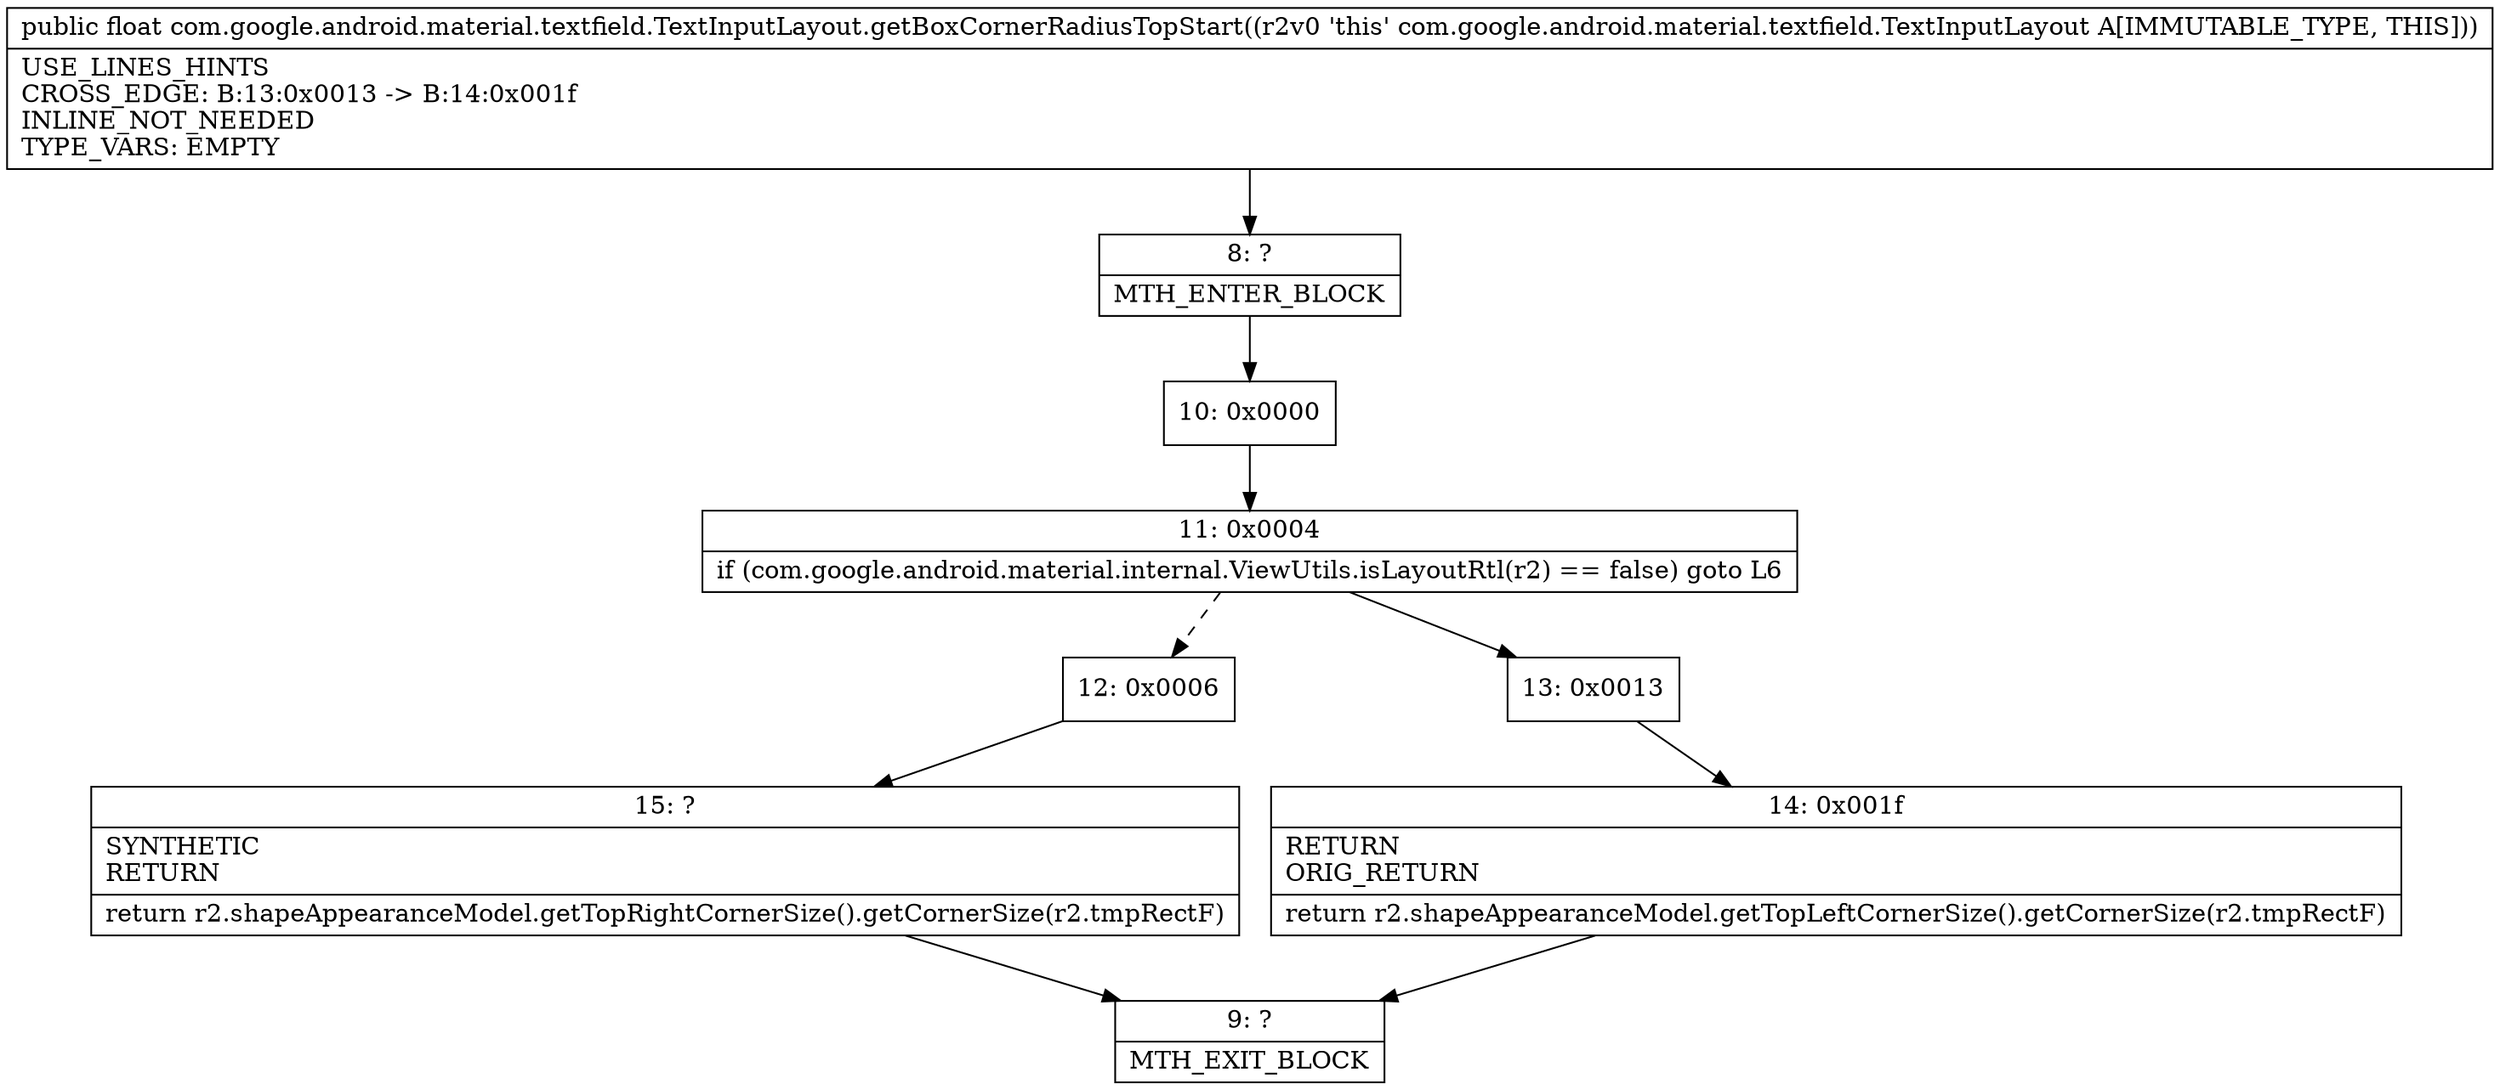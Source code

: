 digraph "CFG forcom.google.android.material.textfield.TextInputLayout.getBoxCornerRadiusTopStart()F" {
Node_8 [shape=record,label="{8\:\ ?|MTH_ENTER_BLOCK\l}"];
Node_10 [shape=record,label="{10\:\ 0x0000}"];
Node_11 [shape=record,label="{11\:\ 0x0004|if (com.google.android.material.internal.ViewUtils.isLayoutRtl(r2) == false) goto L6\l}"];
Node_12 [shape=record,label="{12\:\ 0x0006}"];
Node_15 [shape=record,label="{15\:\ ?|SYNTHETIC\lRETURN\l|return r2.shapeAppearanceModel.getTopRightCornerSize().getCornerSize(r2.tmpRectF)\l}"];
Node_9 [shape=record,label="{9\:\ ?|MTH_EXIT_BLOCK\l}"];
Node_13 [shape=record,label="{13\:\ 0x0013}"];
Node_14 [shape=record,label="{14\:\ 0x001f|RETURN\lORIG_RETURN\l|return r2.shapeAppearanceModel.getTopLeftCornerSize().getCornerSize(r2.tmpRectF)\l}"];
MethodNode[shape=record,label="{public float com.google.android.material.textfield.TextInputLayout.getBoxCornerRadiusTopStart((r2v0 'this' com.google.android.material.textfield.TextInputLayout A[IMMUTABLE_TYPE, THIS]))  | USE_LINES_HINTS\lCROSS_EDGE: B:13:0x0013 \-\> B:14:0x001f\lINLINE_NOT_NEEDED\lTYPE_VARS: EMPTY\l}"];
MethodNode -> Node_8;Node_8 -> Node_10;
Node_10 -> Node_11;
Node_11 -> Node_12[style=dashed];
Node_11 -> Node_13;
Node_12 -> Node_15;
Node_15 -> Node_9;
Node_13 -> Node_14;
Node_14 -> Node_9;
}


